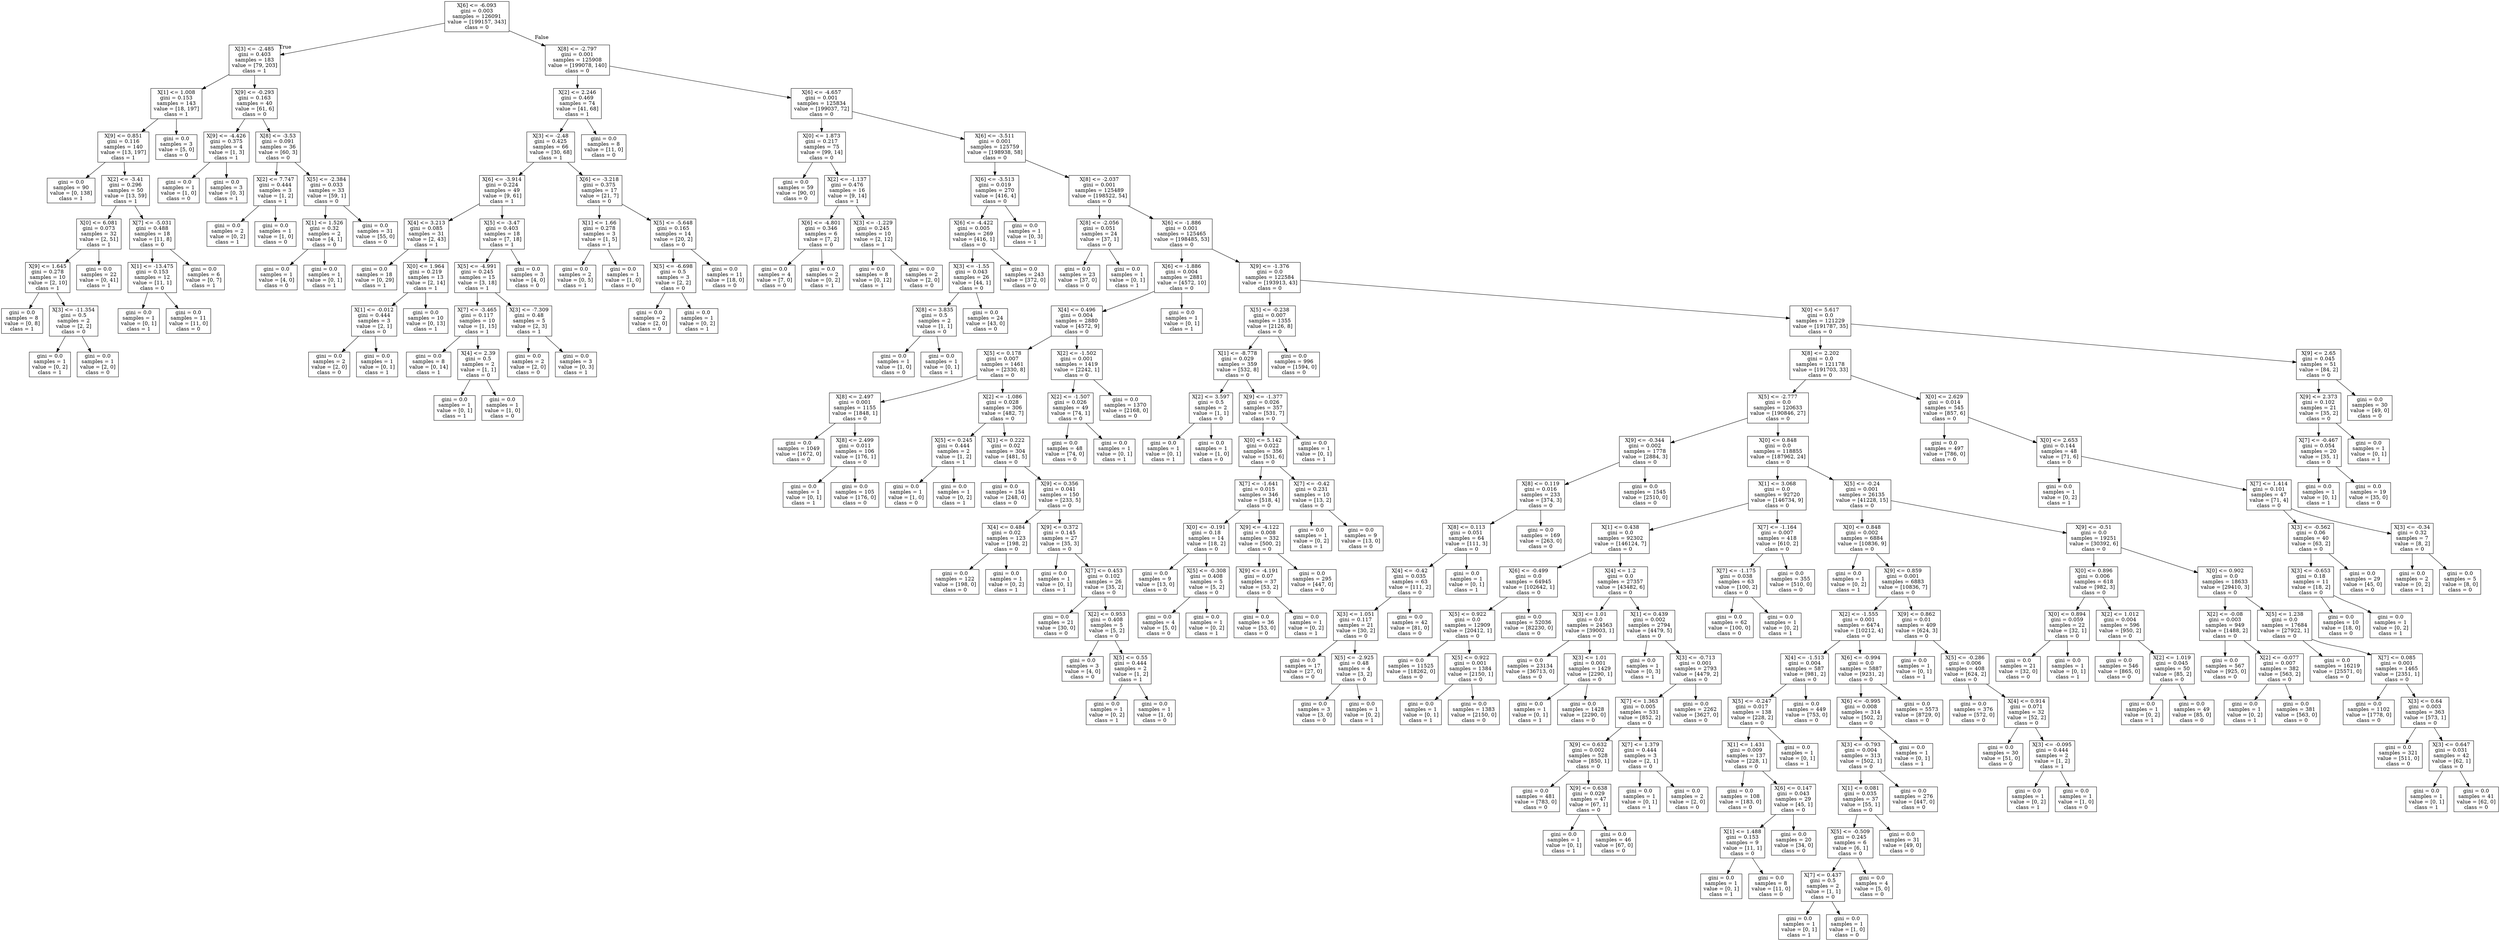 digraph Tree {
node [shape=box] ;
0 [label="X[6] <= -6.093\ngini = 0.003\nsamples = 126091\nvalue = [199157, 343]\nclass = 0"] ;
1 [label="X[3] <= -2.485\ngini = 0.403\nsamples = 183\nvalue = [79, 203]\nclass = 1"] ;
0 -> 1 [labeldistance=2.5, labelangle=45, headlabel="True"] ;
2 [label="X[1] <= 1.008\ngini = 0.153\nsamples = 143\nvalue = [18, 197]\nclass = 1"] ;
1 -> 2 ;
3 [label="X[9] <= 0.851\ngini = 0.116\nsamples = 140\nvalue = [13, 197]\nclass = 1"] ;
2 -> 3 ;
4 [label="gini = 0.0\nsamples = 90\nvalue = [0, 138]\nclass = 1"] ;
3 -> 4 ;
5 [label="X[2] <= -3.41\ngini = 0.296\nsamples = 50\nvalue = [13, 59]\nclass = 1"] ;
3 -> 5 ;
6 [label="X[0] <= 6.081\ngini = 0.073\nsamples = 32\nvalue = [2, 51]\nclass = 1"] ;
5 -> 6 ;
7 [label="X[9] <= 1.645\ngini = 0.278\nsamples = 10\nvalue = [2, 10]\nclass = 1"] ;
6 -> 7 ;
8 [label="gini = 0.0\nsamples = 8\nvalue = [0, 8]\nclass = 1"] ;
7 -> 8 ;
9 [label="X[3] <= -11.354\ngini = 0.5\nsamples = 2\nvalue = [2, 2]\nclass = 0"] ;
7 -> 9 ;
10 [label="gini = 0.0\nsamples = 1\nvalue = [0, 2]\nclass = 1"] ;
9 -> 10 ;
11 [label="gini = 0.0\nsamples = 1\nvalue = [2, 0]\nclass = 0"] ;
9 -> 11 ;
12 [label="gini = 0.0\nsamples = 22\nvalue = [0, 41]\nclass = 1"] ;
6 -> 12 ;
13 [label="X[7] <= -5.031\ngini = 0.488\nsamples = 18\nvalue = [11, 8]\nclass = 0"] ;
5 -> 13 ;
14 [label="X[1] <= -13.475\ngini = 0.153\nsamples = 12\nvalue = [11, 1]\nclass = 0"] ;
13 -> 14 ;
15 [label="gini = 0.0\nsamples = 1\nvalue = [0, 1]\nclass = 1"] ;
14 -> 15 ;
16 [label="gini = 0.0\nsamples = 11\nvalue = [11, 0]\nclass = 0"] ;
14 -> 16 ;
17 [label="gini = 0.0\nsamples = 6\nvalue = [0, 7]\nclass = 1"] ;
13 -> 17 ;
18 [label="gini = 0.0\nsamples = 3\nvalue = [5, 0]\nclass = 0"] ;
2 -> 18 ;
19 [label="X[9] <= -0.293\ngini = 0.163\nsamples = 40\nvalue = [61, 6]\nclass = 0"] ;
1 -> 19 ;
20 [label="X[9] <= -4.426\ngini = 0.375\nsamples = 4\nvalue = [1, 3]\nclass = 1"] ;
19 -> 20 ;
21 [label="gini = 0.0\nsamples = 1\nvalue = [1, 0]\nclass = 0"] ;
20 -> 21 ;
22 [label="gini = 0.0\nsamples = 3\nvalue = [0, 3]\nclass = 1"] ;
20 -> 22 ;
23 [label="X[8] <= -3.53\ngini = 0.091\nsamples = 36\nvalue = [60, 3]\nclass = 0"] ;
19 -> 23 ;
24 [label="X[2] <= 7.747\ngini = 0.444\nsamples = 3\nvalue = [1, 2]\nclass = 1"] ;
23 -> 24 ;
25 [label="gini = 0.0\nsamples = 2\nvalue = [0, 2]\nclass = 1"] ;
24 -> 25 ;
26 [label="gini = 0.0\nsamples = 1\nvalue = [1, 0]\nclass = 0"] ;
24 -> 26 ;
27 [label="X[5] <= -2.384\ngini = 0.033\nsamples = 33\nvalue = [59, 1]\nclass = 0"] ;
23 -> 27 ;
28 [label="X[1] <= 1.526\ngini = 0.32\nsamples = 2\nvalue = [4, 1]\nclass = 0"] ;
27 -> 28 ;
29 [label="gini = 0.0\nsamples = 1\nvalue = [4, 0]\nclass = 0"] ;
28 -> 29 ;
30 [label="gini = 0.0\nsamples = 1\nvalue = [0, 1]\nclass = 1"] ;
28 -> 30 ;
31 [label="gini = 0.0\nsamples = 31\nvalue = [55, 0]\nclass = 0"] ;
27 -> 31 ;
32 [label="X[8] <= -2.797\ngini = 0.001\nsamples = 125908\nvalue = [199078, 140]\nclass = 0"] ;
0 -> 32 [labeldistance=2.5, labelangle=-45, headlabel="False"] ;
33 [label="X[2] <= 2.246\ngini = 0.469\nsamples = 74\nvalue = [41, 68]\nclass = 1"] ;
32 -> 33 ;
34 [label="X[3] <= -2.48\ngini = 0.425\nsamples = 66\nvalue = [30, 68]\nclass = 1"] ;
33 -> 34 ;
35 [label="X[6] <= -3.914\ngini = 0.224\nsamples = 49\nvalue = [9, 61]\nclass = 1"] ;
34 -> 35 ;
36 [label="X[4] <= 3.213\ngini = 0.085\nsamples = 31\nvalue = [2, 43]\nclass = 1"] ;
35 -> 36 ;
37 [label="gini = 0.0\nsamples = 18\nvalue = [0, 29]\nclass = 1"] ;
36 -> 37 ;
38 [label="X[0] <= 1.964\ngini = 0.219\nsamples = 13\nvalue = [2, 14]\nclass = 1"] ;
36 -> 38 ;
39 [label="X[1] <= -0.012\ngini = 0.444\nsamples = 3\nvalue = [2, 1]\nclass = 0"] ;
38 -> 39 ;
40 [label="gini = 0.0\nsamples = 2\nvalue = [2, 0]\nclass = 0"] ;
39 -> 40 ;
41 [label="gini = 0.0\nsamples = 1\nvalue = [0, 1]\nclass = 1"] ;
39 -> 41 ;
42 [label="gini = 0.0\nsamples = 10\nvalue = [0, 13]\nclass = 1"] ;
38 -> 42 ;
43 [label="X[5] <= -3.47\ngini = 0.403\nsamples = 18\nvalue = [7, 18]\nclass = 1"] ;
35 -> 43 ;
44 [label="X[5] <= -4.991\ngini = 0.245\nsamples = 15\nvalue = [3, 18]\nclass = 1"] ;
43 -> 44 ;
45 [label="X[7] <= -3.465\ngini = 0.117\nsamples = 10\nvalue = [1, 15]\nclass = 1"] ;
44 -> 45 ;
46 [label="gini = 0.0\nsamples = 8\nvalue = [0, 14]\nclass = 1"] ;
45 -> 46 ;
47 [label="X[4] <= 2.39\ngini = 0.5\nsamples = 2\nvalue = [1, 1]\nclass = 0"] ;
45 -> 47 ;
48 [label="gini = 0.0\nsamples = 1\nvalue = [0, 1]\nclass = 1"] ;
47 -> 48 ;
49 [label="gini = 0.0\nsamples = 1\nvalue = [1, 0]\nclass = 0"] ;
47 -> 49 ;
50 [label="X[3] <= -7.309\ngini = 0.48\nsamples = 5\nvalue = [2, 3]\nclass = 1"] ;
44 -> 50 ;
51 [label="gini = 0.0\nsamples = 2\nvalue = [2, 0]\nclass = 0"] ;
50 -> 51 ;
52 [label="gini = 0.0\nsamples = 3\nvalue = [0, 3]\nclass = 1"] ;
50 -> 52 ;
53 [label="gini = 0.0\nsamples = 3\nvalue = [4, 0]\nclass = 0"] ;
43 -> 53 ;
54 [label="X[6] <= -3.218\ngini = 0.375\nsamples = 17\nvalue = [21, 7]\nclass = 0"] ;
34 -> 54 ;
55 [label="X[1] <= 1.66\ngini = 0.278\nsamples = 3\nvalue = [1, 5]\nclass = 1"] ;
54 -> 55 ;
56 [label="gini = 0.0\nsamples = 2\nvalue = [0, 5]\nclass = 1"] ;
55 -> 56 ;
57 [label="gini = 0.0\nsamples = 1\nvalue = [1, 0]\nclass = 0"] ;
55 -> 57 ;
58 [label="X[5] <= -5.648\ngini = 0.165\nsamples = 14\nvalue = [20, 2]\nclass = 0"] ;
54 -> 58 ;
59 [label="X[5] <= -6.698\ngini = 0.5\nsamples = 3\nvalue = [2, 2]\nclass = 0"] ;
58 -> 59 ;
60 [label="gini = 0.0\nsamples = 2\nvalue = [2, 0]\nclass = 0"] ;
59 -> 60 ;
61 [label="gini = 0.0\nsamples = 1\nvalue = [0, 2]\nclass = 1"] ;
59 -> 61 ;
62 [label="gini = 0.0\nsamples = 11\nvalue = [18, 0]\nclass = 0"] ;
58 -> 62 ;
63 [label="gini = 0.0\nsamples = 8\nvalue = [11, 0]\nclass = 0"] ;
33 -> 63 ;
64 [label="X[6] <= -4.657\ngini = 0.001\nsamples = 125834\nvalue = [199037, 72]\nclass = 0"] ;
32 -> 64 ;
65 [label="X[0] <= 1.873\ngini = 0.217\nsamples = 75\nvalue = [99, 14]\nclass = 0"] ;
64 -> 65 ;
66 [label="gini = 0.0\nsamples = 59\nvalue = [90, 0]\nclass = 0"] ;
65 -> 66 ;
67 [label="X[2] <= -1.137\ngini = 0.476\nsamples = 16\nvalue = [9, 14]\nclass = 1"] ;
65 -> 67 ;
68 [label="X[6] <= -4.801\ngini = 0.346\nsamples = 6\nvalue = [7, 2]\nclass = 0"] ;
67 -> 68 ;
69 [label="gini = 0.0\nsamples = 4\nvalue = [7, 0]\nclass = 0"] ;
68 -> 69 ;
70 [label="gini = 0.0\nsamples = 2\nvalue = [0, 2]\nclass = 1"] ;
68 -> 70 ;
71 [label="X[3] <= -1.229\ngini = 0.245\nsamples = 10\nvalue = [2, 12]\nclass = 1"] ;
67 -> 71 ;
72 [label="gini = 0.0\nsamples = 8\nvalue = [0, 12]\nclass = 1"] ;
71 -> 72 ;
73 [label="gini = 0.0\nsamples = 2\nvalue = [2, 0]\nclass = 0"] ;
71 -> 73 ;
74 [label="X[6] <= -3.511\ngini = 0.001\nsamples = 125759\nvalue = [198938, 58]\nclass = 0"] ;
64 -> 74 ;
75 [label="X[6] <= -3.513\ngini = 0.019\nsamples = 270\nvalue = [416, 4]\nclass = 0"] ;
74 -> 75 ;
76 [label="X[6] <= -4.422\ngini = 0.005\nsamples = 269\nvalue = [416, 1]\nclass = 0"] ;
75 -> 76 ;
77 [label="X[3] <= -1.55\ngini = 0.043\nsamples = 26\nvalue = [44, 1]\nclass = 0"] ;
76 -> 77 ;
78 [label="X[8] <= 3.835\ngini = 0.5\nsamples = 2\nvalue = [1, 1]\nclass = 0"] ;
77 -> 78 ;
79 [label="gini = 0.0\nsamples = 1\nvalue = [1, 0]\nclass = 0"] ;
78 -> 79 ;
80 [label="gini = 0.0\nsamples = 1\nvalue = [0, 1]\nclass = 1"] ;
78 -> 80 ;
81 [label="gini = 0.0\nsamples = 24\nvalue = [43, 0]\nclass = 0"] ;
77 -> 81 ;
82 [label="gini = 0.0\nsamples = 243\nvalue = [372, 0]\nclass = 0"] ;
76 -> 82 ;
83 [label="gini = 0.0\nsamples = 1\nvalue = [0, 3]\nclass = 1"] ;
75 -> 83 ;
84 [label="X[8] <= -2.037\ngini = 0.001\nsamples = 125489\nvalue = [198522, 54]\nclass = 0"] ;
74 -> 84 ;
85 [label="X[8] <= -2.056\ngini = 0.051\nsamples = 24\nvalue = [37, 1]\nclass = 0"] ;
84 -> 85 ;
86 [label="gini = 0.0\nsamples = 23\nvalue = [37, 0]\nclass = 0"] ;
85 -> 86 ;
87 [label="gini = 0.0\nsamples = 1\nvalue = [0, 1]\nclass = 1"] ;
85 -> 87 ;
88 [label="X[6] <= -1.886\ngini = 0.001\nsamples = 125465\nvalue = [198485, 53]\nclass = 0"] ;
84 -> 88 ;
89 [label="X[6] <= -1.886\ngini = 0.004\nsamples = 2881\nvalue = [4572, 10]\nclass = 0"] ;
88 -> 89 ;
90 [label="X[4] <= 0.496\ngini = 0.004\nsamples = 2880\nvalue = [4572, 9]\nclass = 0"] ;
89 -> 90 ;
91 [label="X[5] <= 0.178\ngini = 0.007\nsamples = 1461\nvalue = [2330, 8]\nclass = 0"] ;
90 -> 91 ;
92 [label="X[8] <= 2.497\ngini = 0.001\nsamples = 1155\nvalue = [1848, 1]\nclass = 0"] ;
91 -> 92 ;
93 [label="gini = 0.0\nsamples = 1049\nvalue = [1672, 0]\nclass = 0"] ;
92 -> 93 ;
94 [label="X[8] <= 2.499\ngini = 0.011\nsamples = 106\nvalue = [176, 1]\nclass = 0"] ;
92 -> 94 ;
95 [label="gini = 0.0\nsamples = 1\nvalue = [0, 1]\nclass = 1"] ;
94 -> 95 ;
96 [label="gini = 0.0\nsamples = 105\nvalue = [176, 0]\nclass = 0"] ;
94 -> 96 ;
97 [label="X[2] <= -1.086\ngini = 0.028\nsamples = 306\nvalue = [482, 7]\nclass = 0"] ;
91 -> 97 ;
98 [label="X[5] <= 0.245\ngini = 0.444\nsamples = 2\nvalue = [1, 2]\nclass = 1"] ;
97 -> 98 ;
99 [label="gini = 0.0\nsamples = 1\nvalue = [1, 0]\nclass = 0"] ;
98 -> 99 ;
100 [label="gini = 0.0\nsamples = 1\nvalue = [0, 2]\nclass = 1"] ;
98 -> 100 ;
101 [label="X[1] <= 0.222\ngini = 0.02\nsamples = 304\nvalue = [481, 5]\nclass = 0"] ;
97 -> 101 ;
102 [label="gini = 0.0\nsamples = 154\nvalue = [248, 0]\nclass = 0"] ;
101 -> 102 ;
103 [label="X[9] <= 0.356\ngini = 0.041\nsamples = 150\nvalue = [233, 5]\nclass = 0"] ;
101 -> 103 ;
104 [label="X[4] <= 0.484\ngini = 0.02\nsamples = 123\nvalue = [198, 2]\nclass = 0"] ;
103 -> 104 ;
105 [label="gini = 0.0\nsamples = 122\nvalue = [198, 0]\nclass = 0"] ;
104 -> 105 ;
106 [label="gini = 0.0\nsamples = 1\nvalue = [0, 2]\nclass = 1"] ;
104 -> 106 ;
107 [label="X[9] <= 0.372\ngini = 0.145\nsamples = 27\nvalue = [35, 3]\nclass = 0"] ;
103 -> 107 ;
108 [label="gini = 0.0\nsamples = 1\nvalue = [0, 1]\nclass = 1"] ;
107 -> 108 ;
109 [label="X[7] <= 0.453\ngini = 0.102\nsamples = 26\nvalue = [35, 2]\nclass = 0"] ;
107 -> 109 ;
110 [label="gini = 0.0\nsamples = 21\nvalue = [30, 0]\nclass = 0"] ;
109 -> 110 ;
111 [label="X[2] <= 0.953\ngini = 0.408\nsamples = 5\nvalue = [5, 2]\nclass = 0"] ;
109 -> 111 ;
112 [label="gini = 0.0\nsamples = 3\nvalue = [4, 0]\nclass = 0"] ;
111 -> 112 ;
113 [label="X[5] <= 0.55\ngini = 0.444\nsamples = 2\nvalue = [1, 2]\nclass = 1"] ;
111 -> 113 ;
114 [label="gini = 0.0\nsamples = 1\nvalue = [0, 2]\nclass = 1"] ;
113 -> 114 ;
115 [label="gini = 0.0\nsamples = 1\nvalue = [1, 0]\nclass = 0"] ;
113 -> 115 ;
116 [label="X[2] <= -1.502\ngini = 0.001\nsamples = 1419\nvalue = [2242, 1]\nclass = 0"] ;
90 -> 116 ;
117 [label="X[2] <= -1.507\ngini = 0.026\nsamples = 49\nvalue = [74, 1]\nclass = 0"] ;
116 -> 117 ;
118 [label="gini = 0.0\nsamples = 48\nvalue = [74, 0]\nclass = 0"] ;
117 -> 118 ;
119 [label="gini = 0.0\nsamples = 1\nvalue = [0, 1]\nclass = 1"] ;
117 -> 119 ;
120 [label="gini = 0.0\nsamples = 1370\nvalue = [2168, 0]\nclass = 0"] ;
116 -> 120 ;
121 [label="gini = 0.0\nsamples = 1\nvalue = [0, 1]\nclass = 1"] ;
89 -> 121 ;
122 [label="X[9] <= -1.376\ngini = 0.0\nsamples = 122584\nvalue = [193913, 43]\nclass = 0"] ;
88 -> 122 ;
123 [label="X[5] <= -0.238\ngini = 0.007\nsamples = 1355\nvalue = [2126, 8]\nclass = 0"] ;
122 -> 123 ;
124 [label="X[1] <= -8.778\ngini = 0.029\nsamples = 359\nvalue = [532, 8]\nclass = 0"] ;
123 -> 124 ;
125 [label="X[2] <= 3.597\ngini = 0.5\nsamples = 2\nvalue = [1, 1]\nclass = 0"] ;
124 -> 125 ;
126 [label="gini = 0.0\nsamples = 1\nvalue = [0, 1]\nclass = 1"] ;
125 -> 126 ;
127 [label="gini = 0.0\nsamples = 1\nvalue = [1, 0]\nclass = 0"] ;
125 -> 127 ;
128 [label="X[9] <= -1.377\ngini = 0.026\nsamples = 357\nvalue = [531, 7]\nclass = 0"] ;
124 -> 128 ;
129 [label="X[0] <= 5.142\ngini = 0.022\nsamples = 356\nvalue = [531, 6]\nclass = 0"] ;
128 -> 129 ;
130 [label="X[7] <= -1.641\ngini = 0.015\nsamples = 346\nvalue = [518, 4]\nclass = 0"] ;
129 -> 130 ;
131 [label="X[0] <= -0.191\ngini = 0.18\nsamples = 14\nvalue = [18, 2]\nclass = 0"] ;
130 -> 131 ;
132 [label="gini = 0.0\nsamples = 9\nvalue = [13, 0]\nclass = 0"] ;
131 -> 132 ;
133 [label="X[5] <= -0.308\ngini = 0.408\nsamples = 5\nvalue = [5, 2]\nclass = 0"] ;
131 -> 133 ;
134 [label="gini = 0.0\nsamples = 4\nvalue = [5, 0]\nclass = 0"] ;
133 -> 134 ;
135 [label="gini = 0.0\nsamples = 1\nvalue = [0, 2]\nclass = 1"] ;
133 -> 135 ;
136 [label="X[9] <= -4.122\ngini = 0.008\nsamples = 332\nvalue = [500, 2]\nclass = 0"] ;
130 -> 136 ;
137 [label="X[9] <= -4.191\ngini = 0.07\nsamples = 37\nvalue = [53, 2]\nclass = 0"] ;
136 -> 137 ;
138 [label="gini = 0.0\nsamples = 36\nvalue = [53, 0]\nclass = 0"] ;
137 -> 138 ;
139 [label="gini = 0.0\nsamples = 1\nvalue = [0, 2]\nclass = 1"] ;
137 -> 139 ;
140 [label="gini = 0.0\nsamples = 295\nvalue = [447, 0]\nclass = 0"] ;
136 -> 140 ;
141 [label="X[7] <= -0.42\ngini = 0.231\nsamples = 10\nvalue = [13, 2]\nclass = 0"] ;
129 -> 141 ;
142 [label="gini = 0.0\nsamples = 1\nvalue = [0, 2]\nclass = 1"] ;
141 -> 142 ;
143 [label="gini = 0.0\nsamples = 9\nvalue = [13, 0]\nclass = 0"] ;
141 -> 143 ;
144 [label="gini = 0.0\nsamples = 1\nvalue = [0, 1]\nclass = 1"] ;
128 -> 144 ;
145 [label="gini = 0.0\nsamples = 996\nvalue = [1594, 0]\nclass = 0"] ;
123 -> 145 ;
146 [label="X[0] <= 5.617\ngini = 0.0\nsamples = 121229\nvalue = [191787, 35]\nclass = 0"] ;
122 -> 146 ;
147 [label="X[8] <= 2.202\ngini = 0.0\nsamples = 121178\nvalue = [191703, 33]\nclass = 0"] ;
146 -> 147 ;
148 [label="X[5] <= -2.777\ngini = 0.0\nsamples = 120633\nvalue = [190846, 27]\nclass = 0"] ;
147 -> 148 ;
149 [label="X[9] <= -0.344\ngini = 0.002\nsamples = 1778\nvalue = [2884, 3]\nclass = 0"] ;
148 -> 149 ;
150 [label="X[8] <= 0.119\ngini = 0.016\nsamples = 233\nvalue = [374, 3]\nclass = 0"] ;
149 -> 150 ;
151 [label="X[8] <= 0.113\ngini = 0.051\nsamples = 64\nvalue = [111, 3]\nclass = 0"] ;
150 -> 151 ;
152 [label="X[4] <= -0.42\ngini = 0.035\nsamples = 63\nvalue = [111, 2]\nclass = 0"] ;
151 -> 152 ;
153 [label="X[3] <= 1.051\ngini = 0.117\nsamples = 21\nvalue = [30, 2]\nclass = 0"] ;
152 -> 153 ;
154 [label="gini = 0.0\nsamples = 17\nvalue = [27, 0]\nclass = 0"] ;
153 -> 154 ;
155 [label="X[5] <= -2.925\ngini = 0.48\nsamples = 4\nvalue = [3, 2]\nclass = 0"] ;
153 -> 155 ;
156 [label="gini = 0.0\nsamples = 3\nvalue = [3, 0]\nclass = 0"] ;
155 -> 156 ;
157 [label="gini = 0.0\nsamples = 1\nvalue = [0, 2]\nclass = 1"] ;
155 -> 157 ;
158 [label="gini = 0.0\nsamples = 42\nvalue = [81, 0]\nclass = 0"] ;
152 -> 158 ;
159 [label="gini = 0.0\nsamples = 1\nvalue = [0, 1]\nclass = 1"] ;
151 -> 159 ;
160 [label="gini = 0.0\nsamples = 169\nvalue = [263, 0]\nclass = 0"] ;
150 -> 160 ;
161 [label="gini = 0.0\nsamples = 1545\nvalue = [2510, 0]\nclass = 0"] ;
149 -> 161 ;
162 [label="X[0] <= 0.848\ngini = 0.0\nsamples = 118855\nvalue = [187962, 24]\nclass = 0"] ;
148 -> 162 ;
163 [label="X[1] <= 3.068\ngini = 0.0\nsamples = 92720\nvalue = [146734, 9]\nclass = 0"] ;
162 -> 163 ;
164 [label="X[1] <= 0.438\ngini = 0.0\nsamples = 92302\nvalue = [146124, 7]\nclass = 0"] ;
163 -> 164 ;
165 [label="X[6] <= -0.499\ngini = 0.0\nsamples = 64945\nvalue = [102642, 1]\nclass = 0"] ;
164 -> 165 ;
166 [label="X[5] <= 0.922\ngini = 0.0\nsamples = 12909\nvalue = [20412, 1]\nclass = 0"] ;
165 -> 166 ;
167 [label="gini = 0.0\nsamples = 11525\nvalue = [18262, 0]\nclass = 0"] ;
166 -> 167 ;
168 [label="X[5] <= 0.922\ngini = 0.001\nsamples = 1384\nvalue = [2150, 1]\nclass = 0"] ;
166 -> 168 ;
169 [label="gini = 0.0\nsamples = 1\nvalue = [0, 1]\nclass = 1"] ;
168 -> 169 ;
170 [label="gini = 0.0\nsamples = 1383\nvalue = [2150, 0]\nclass = 0"] ;
168 -> 170 ;
171 [label="gini = 0.0\nsamples = 52036\nvalue = [82230, 0]\nclass = 0"] ;
165 -> 171 ;
172 [label="X[4] <= 1.2\ngini = 0.0\nsamples = 27357\nvalue = [43482, 6]\nclass = 0"] ;
164 -> 172 ;
173 [label="X[3] <= 1.01\ngini = 0.0\nsamples = 24563\nvalue = [39003, 1]\nclass = 0"] ;
172 -> 173 ;
174 [label="gini = 0.0\nsamples = 23134\nvalue = [36713, 0]\nclass = 0"] ;
173 -> 174 ;
175 [label="X[3] <= 1.01\ngini = 0.001\nsamples = 1429\nvalue = [2290, 1]\nclass = 0"] ;
173 -> 175 ;
176 [label="gini = 0.0\nsamples = 1\nvalue = [0, 1]\nclass = 1"] ;
175 -> 176 ;
177 [label="gini = 0.0\nsamples = 1428\nvalue = [2290, 0]\nclass = 0"] ;
175 -> 177 ;
178 [label="X[1] <= 0.439\ngini = 0.002\nsamples = 2794\nvalue = [4479, 5]\nclass = 0"] ;
172 -> 178 ;
179 [label="gini = 0.0\nsamples = 1\nvalue = [0, 3]\nclass = 1"] ;
178 -> 179 ;
180 [label="X[3] <= -0.713\ngini = 0.001\nsamples = 2793\nvalue = [4479, 2]\nclass = 0"] ;
178 -> 180 ;
181 [label="X[7] <= 1.363\ngini = 0.005\nsamples = 531\nvalue = [852, 2]\nclass = 0"] ;
180 -> 181 ;
182 [label="X[9] <= 0.632\ngini = 0.002\nsamples = 528\nvalue = [850, 1]\nclass = 0"] ;
181 -> 182 ;
183 [label="gini = 0.0\nsamples = 481\nvalue = [783, 0]\nclass = 0"] ;
182 -> 183 ;
184 [label="X[9] <= 0.638\ngini = 0.029\nsamples = 47\nvalue = [67, 1]\nclass = 0"] ;
182 -> 184 ;
185 [label="gini = 0.0\nsamples = 1\nvalue = [0, 1]\nclass = 1"] ;
184 -> 185 ;
186 [label="gini = 0.0\nsamples = 46\nvalue = [67, 0]\nclass = 0"] ;
184 -> 186 ;
187 [label="X[7] <= 1.379\ngini = 0.444\nsamples = 3\nvalue = [2, 1]\nclass = 0"] ;
181 -> 187 ;
188 [label="gini = 0.0\nsamples = 1\nvalue = [0, 1]\nclass = 1"] ;
187 -> 188 ;
189 [label="gini = 0.0\nsamples = 2\nvalue = [2, 0]\nclass = 0"] ;
187 -> 189 ;
190 [label="gini = 0.0\nsamples = 2262\nvalue = [3627, 0]\nclass = 0"] ;
180 -> 190 ;
191 [label="X[7] <= -1.164\ngini = 0.007\nsamples = 418\nvalue = [610, 2]\nclass = 0"] ;
163 -> 191 ;
192 [label="X[7] <= -1.175\ngini = 0.038\nsamples = 63\nvalue = [100, 2]\nclass = 0"] ;
191 -> 192 ;
193 [label="gini = 0.0\nsamples = 62\nvalue = [100, 0]\nclass = 0"] ;
192 -> 193 ;
194 [label="gini = 0.0\nsamples = 1\nvalue = [0, 2]\nclass = 1"] ;
192 -> 194 ;
195 [label="gini = 0.0\nsamples = 355\nvalue = [510, 0]\nclass = 0"] ;
191 -> 195 ;
196 [label="X[5] <= -0.24\ngini = 0.001\nsamples = 26135\nvalue = [41228, 15]\nclass = 0"] ;
162 -> 196 ;
197 [label="X[0] <= 0.848\ngini = 0.002\nsamples = 6884\nvalue = [10836, 9]\nclass = 0"] ;
196 -> 197 ;
198 [label="gini = 0.0\nsamples = 1\nvalue = [0, 2]\nclass = 1"] ;
197 -> 198 ;
199 [label="X[9] <= 0.859\ngini = 0.001\nsamples = 6883\nvalue = [10836, 7]\nclass = 0"] ;
197 -> 199 ;
200 [label="X[2] <= -1.555\ngini = 0.001\nsamples = 6474\nvalue = [10212, 4]\nclass = 0"] ;
199 -> 200 ;
201 [label="X[4] <= -1.513\ngini = 0.004\nsamples = 587\nvalue = [981, 2]\nclass = 0"] ;
200 -> 201 ;
202 [label="X[5] <= -0.247\ngini = 0.017\nsamples = 138\nvalue = [228, 2]\nclass = 0"] ;
201 -> 202 ;
203 [label="X[1] <= 1.431\ngini = 0.009\nsamples = 137\nvalue = [228, 1]\nclass = 0"] ;
202 -> 203 ;
204 [label="gini = 0.0\nsamples = 108\nvalue = [183, 0]\nclass = 0"] ;
203 -> 204 ;
205 [label="X[6] <= 0.147\ngini = 0.043\nsamples = 29\nvalue = [45, 1]\nclass = 0"] ;
203 -> 205 ;
206 [label="X[1] <= 1.488\ngini = 0.153\nsamples = 9\nvalue = [11, 1]\nclass = 0"] ;
205 -> 206 ;
207 [label="gini = 0.0\nsamples = 1\nvalue = [0, 1]\nclass = 1"] ;
206 -> 207 ;
208 [label="gini = 0.0\nsamples = 8\nvalue = [11, 0]\nclass = 0"] ;
206 -> 208 ;
209 [label="gini = 0.0\nsamples = 20\nvalue = [34, 0]\nclass = 0"] ;
205 -> 209 ;
210 [label="gini = 0.0\nsamples = 1\nvalue = [0, 1]\nclass = 1"] ;
202 -> 210 ;
211 [label="gini = 0.0\nsamples = 449\nvalue = [753, 0]\nclass = 0"] ;
201 -> 211 ;
212 [label="X[6] <= -0.994\ngini = 0.0\nsamples = 5887\nvalue = [9231, 2]\nclass = 0"] ;
200 -> 212 ;
213 [label="X[6] <= -0.995\ngini = 0.008\nsamples = 314\nvalue = [502, 2]\nclass = 0"] ;
212 -> 213 ;
214 [label="X[3] <= -0.793\ngini = 0.004\nsamples = 313\nvalue = [502, 1]\nclass = 0"] ;
213 -> 214 ;
215 [label="X[1] <= 0.081\ngini = 0.035\nsamples = 37\nvalue = [55, 1]\nclass = 0"] ;
214 -> 215 ;
216 [label="X[5] <= -0.509\ngini = 0.245\nsamples = 6\nvalue = [6, 1]\nclass = 0"] ;
215 -> 216 ;
217 [label="X[7] <= 0.437\ngini = 0.5\nsamples = 2\nvalue = [1, 1]\nclass = 0"] ;
216 -> 217 ;
218 [label="gini = 0.0\nsamples = 1\nvalue = [0, 1]\nclass = 1"] ;
217 -> 218 ;
219 [label="gini = 0.0\nsamples = 1\nvalue = [1, 0]\nclass = 0"] ;
217 -> 219 ;
220 [label="gini = 0.0\nsamples = 4\nvalue = [5, 0]\nclass = 0"] ;
216 -> 220 ;
221 [label="gini = 0.0\nsamples = 31\nvalue = [49, 0]\nclass = 0"] ;
215 -> 221 ;
222 [label="gini = 0.0\nsamples = 276\nvalue = [447, 0]\nclass = 0"] ;
214 -> 222 ;
223 [label="gini = 0.0\nsamples = 1\nvalue = [0, 1]\nclass = 1"] ;
213 -> 223 ;
224 [label="gini = 0.0\nsamples = 5573\nvalue = [8729, 0]\nclass = 0"] ;
212 -> 224 ;
225 [label="X[9] <= 0.862\ngini = 0.01\nsamples = 409\nvalue = [624, 3]\nclass = 0"] ;
199 -> 225 ;
226 [label="gini = 0.0\nsamples = 1\nvalue = [0, 1]\nclass = 1"] ;
225 -> 226 ;
227 [label="X[5] <= -0.286\ngini = 0.006\nsamples = 408\nvalue = [624, 2]\nclass = 0"] ;
225 -> 227 ;
228 [label="gini = 0.0\nsamples = 376\nvalue = [572, 0]\nclass = 0"] ;
227 -> 228 ;
229 [label="X[4] <= 0.914\ngini = 0.071\nsamples = 32\nvalue = [52, 2]\nclass = 0"] ;
227 -> 229 ;
230 [label="gini = 0.0\nsamples = 30\nvalue = [51, 0]\nclass = 0"] ;
229 -> 230 ;
231 [label="X[3] <= -0.095\ngini = 0.444\nsamples = 2\nvalue = [1, 2]\nclass = 1"] ;
229 -> 231 ;
232 [label="gini = 0.0\nsamples = 1\nvalue = [0, 2]\nclass = 1"] ;
231 -> 232 ;
233 [label="gini = 0.0\nsamples = 1\nvalue = [1, 0]\nclass = 0"] ;
231 -> 233 ;
234 [label="X[9] <= -0.51\ngini = 0.0\nsamples = 19251\nvalue = [30392, 6]\nclass = 0"] ;
196 -> 234 ;
235 [label="X[0] <= 0.896\ngini = 0.006\nsamples = 618\nvalue = [982, 3]\nclass = 0"] ;
234 -> 235 ;
236 [label="X[0] <= 0.894\ngini = 0.059\nsamples = 22\nvalue = [32, 1]\nclass = 0"] ;
235 -> 236 ;
237 [label="gini = 0.0\nsamples = 21\nvalue = [32, 0]\nclass = 0"] ;
236 -> 237 ;
238 [label="gini = 0.0\nsamples = 1\nvalue = [0, 1]\nclass = 1"] ;
236 -> 238 ;
239 [label="X[2] <= 1.012\ngini = 0.004\nsamples = 596\nvalue = [950, 2]\nclass = 0"] ;
235 -> 239 ;
240 [label="gini = 0.0\nsamples = 546\nvalue = [865, 0]\nclass = 0"] ;
239 -> 240 ;
241 [label="X[2] <= 1.019\ngini = 0.045\nsamples = 50\nvalue = [85, 2]\nclass = 0"] ;
239 -> 241 ;
242 [label="gini = 0.0\nsamples = 1\nvalue = [0, 2]\nclass = 1"] ;
241 -> 242 ;
243 [label="gini = 0.0\nsamples = 49\nvalue = [85, 0]\nclass = 0"] ;
241 -> 243 ;
244 [label="X[0] <= 0.902\ngini = 0.0\nsamples = 18633\nvalue = [29410, 3]\nclass = 0"] ;
234 -> 244 ;
245 [label="X[2] <= -0.08\ngini = 0.003\nsamples = 949\nvalue = [1488, 2]\nclass = 0"] ;
244 -> 245 ;
246 [label="gini = 0.0\nsamples = 567\nvalue = [925, 0]\nclass = 0"] ;
245 -> 246 ;
247 [label="X[2] <= -0.077\ngini = 0.007\nsamples = 382\nvalue = [563, 2]\nclass = 0"] ;
245 -> 247 ;
248 [label="gini = 0.0\nsamples = 1\nvalue = [0, 2]\nclass = 1"] ;
247 -> 248 ;
249 [label="gini = 0.0\nsamples = 381\nvalue = [563, 0]\nclass = 0"] ;
247 -> 249 ;
250 [label="X[5] <= 1.238\ngini = 0.0\nsamples = 17684\nvalue = [27922, 1]\nclass = 0"] ;
244 -> 250 ;
251 [label="gini = 0.0\nsamples = 16219\nvalue = [25571, 0]\nclass = 0"] ;
250 -> 251 ;
252 [label="X[7] <= 0.085\ngini = 0.001\nsamples = 1465\nvalue = [2351, 1]\nclass = 0"] ;
250 -> 252 ;
253 [label="gini = 0.0\nsamples = 1102\nvalue = [1778, 0]\nclass = 0"] ;
252 -> 253 ;
254 [label="X[3] <= 0.64\ngini = 0.003\nsamples = 363\nvalue = [573, 1]\nclass = 0"] ;
252 -> 254 ;
255 [label="gini = 0.0\nsamples = 321\nvalue = [511, 0]\nclass = 0"] ;
254 -> 255 ;
256 [label="X[3] <= 0.647\ngini = 0.031\nsamples = 42\nvalue = [62, 1]\nclass = 0"] ;
254 -> 256 ;
257 [label="gini = 0.0\nsamples = 1\nvalue = [0, 1]\nclass = 1"] ;
256 -> 257 ;
258 [label="gini = 0.0\nsamples = 41\nvalue = [62, 0]\nclass = 0"] ;
256 -> 258 ;
259 [label="X[0] <= 2.629\ngini = 0.014\nsamples = 545\nvalue = [857, 6]\nclass = 0"] ;
147 -> 259 ;
260 [label="gini = 0.0\nsamples = 497\nvalue = [786, 0]\nclass = 0"] ;
259 -> 260 ;
261 [label="X[0] <= 2.653\ngini = 0.144\nsamples = 48\nvalue = [71, 6]\nclass = 0"] ;
259 -> 261 ;
262 [label="gini = 0.0\nsamples = 1\nvalue = [0, 2]\nclass = 1"] ;
261 -> 262 ;
263 [label="X[7] <= 1.414\ngini = 0.101\nsamples = 47\nvalue = [71, 4]\nclass = 0"] ;
261 -> 263 ;
264 [label="X[3] <= -0.562\ngini = 0.06\nsamples = 40\nvalue = [63, 2]\nclass = 0"] ;
263 -> 264 ;
265 [label="X[3] <= -0.653\ngini = 0.18\nsamples = 11\nvalue = [18, 2]\nclass = 0"] ;
264 -> 265 ;
266 [label="gini = 0.0\nsamples = 10\nvalue = [18, 0]\nclass = 0"] ;
265 -> 266 ;
267 [label="gini = 0.0\nsamples = 1\nvalue = [0, 2]\nclass = 1"] ;
265 -> 267 ;
268 [label="gini = 0.0\nsamples = 29\nvalue = [45, 0]\nclass = 0"] ;
264 -> 268 ;
269 [label="X[3] <= -0.34\ngini = 0.32\nsamples = 7\nvalue = [8, 2]\nclass = 0"] ;
263 -> 269 ;
270 [label="gini = 0.0\nsamples = 2\nvalue = [0, 2]\nclass = 1"] ;
269 -> 270 ;
271 [label="gini = 0.0\nsamples = 5\nvalue = [8, 0]\nclass = 0"] ;
269 -> 271 ;
272 [label="X[9] <= 2.65\ngini = 0.045\nsamples = 51\nvalue = [84, 2]\nclass = 0"] ;
146 -> 272 ;
273 [label="X[9] <= 2.373\ngini = 0.102\nsamples = 21\nvalue = [35, 2]\nclass = 0"] ;
272 -> 273 ;
274 [label="X[7] <= -0.467\ngini = 0.054\nsamples = 20\nvalue = [35, 1]\nclass = 0"] ;
273 -> 274 ;
275 [label="gini = 0.0\nsamples = 1\nvalue = [0, 1]\nclass = 1"] ;
274 -> 275 ;
276 [label="gini = 0.0\nsamples = 19\nvalue = [35, 0]\nclass = 0"] ;
274 -> 276 ;
277 [label="gini = 0.0\nsamples = 1\nvalue = [0, 1]\nclass = 1"] ;
273 -> 277 ;
278 [label="gini = 0.0\nsamples = 30\nvalue = [49, 0]\nclass = 0"] ;
272 -> 278 ;
}